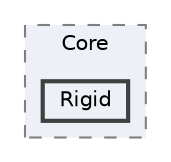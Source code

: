 digraph "D:/Peridyno/peridyno/src/Core/Rigid"
{
 // LATEX_PDF_SIZE
  bgcolor="transparent";
  edge [fontname=Helvetica,fontsize=10,labelfontname=Helvetica,labelfontsize=10];
  node [fontname=Helvetica,fontsize=10,shape=box,height=0.2,width=0.4];
  compound=true
  subgraph clusterdir_18ab09de471ddf4a6c726bf6f36eb1c9 {
    graph [ bgcolor="#edf0f7", pencolor="grey50", label="Core", fontname=Helvetica,fontsize=10 style="filled,dashed", URL="dir_18ab09de471ddf4a6c726bf6f36eb1c9.html",tooltip=""]
  dir_8b3bccf79702068f7bd5a6f8295701e8 [label="Rigid", fillcolor="#edf0f7", color="grey25", style="filled,bold", URL="dir_8b3bccf79702068f7bd5a6f8295701e8.html",tooltip=""];
  }
}
